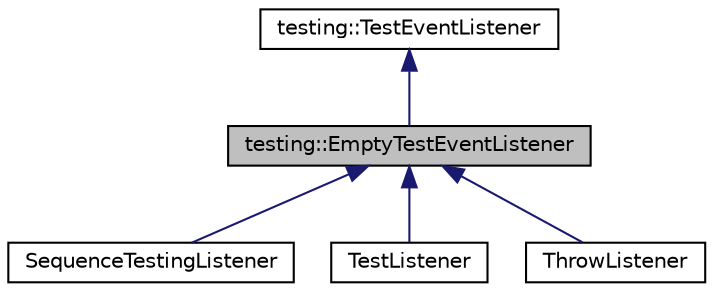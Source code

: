 digraph "testing::EmptyTestEventListener"
{
 // LATEX_PDF_SIZE
  edge [fontname="Helvetica",fontsize="10",labelfontname="Helvetica",labelfontsize="10"];
  node [fontname="Helvetica",fontsize="10",shape=record];
  Node1 [label="testing::EmptyTestEventListener",height=0.2,width=0.4,color="black", fillcolor="grey75", style="filled", fontcolor="black",tooltip=" "];
  Node2 -> Node1 [dir="back",color="midnightblue",fontsize="10",style="solid"];
  Node2 [label="testing::TestEventListener",height=0.2,width=0.4,color="black", fillcolor="white", style="filled",URL="$classtesting_1_1TestEventListener.html",tooltip=" "];
  Node1 -> Node3 [dir="back",color="midnightblue",fontsize="10",style="solid"];
  Node3 [label="SequenceTestingListener",height=0.2,width=0.4,color="black", fillcolor="white", style="filled",URL="$classSequenceTestingListener.html",tooltip=" "];
  Node1 -> Node4 [dir="back",color="midnightblue",fontsize="10",style="solid"];
  Node4 [label="TestListener",height=0.2,width=0.4,color="black", fillcolor="white", style="filled",URL="$classTestListener.html",tooltip=" "];
  Node1 -> Node5 [dir="back",color="midnightblue",fontsize="10",style="solid"];
  Node5 [label="ThrowListener",height=0.2,width=0.4,color="black", fillcolor="white", style="filled",URL="$classThrowListener.html",tooltip=" "];
}
